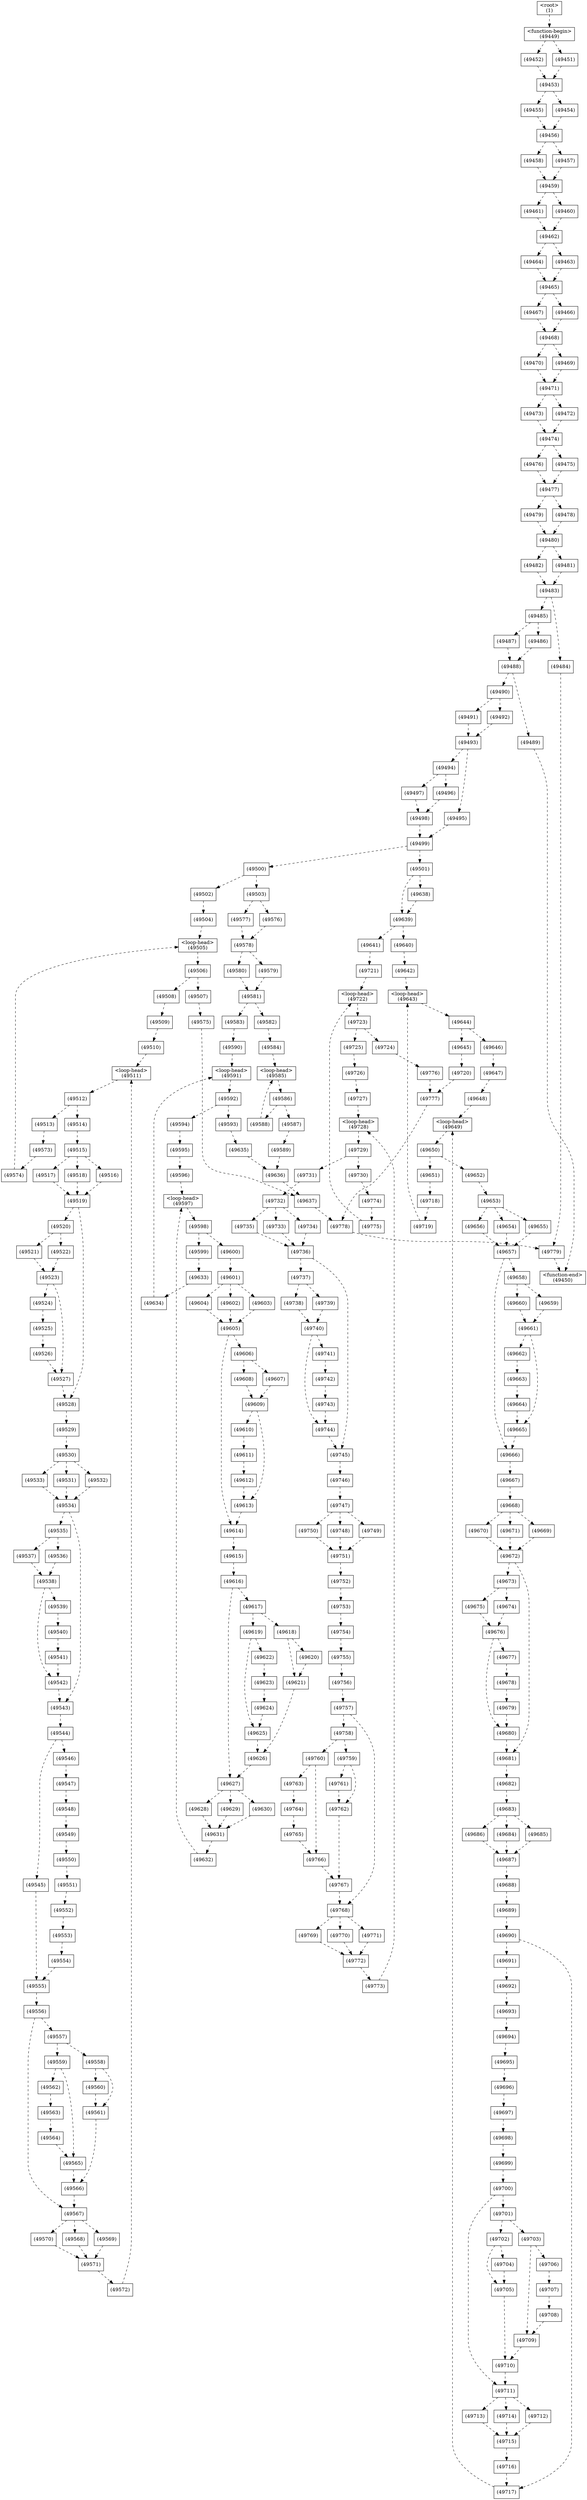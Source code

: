 digraph graphname {
n49779 [shape=box,label="(49779)"];
n49778 -> n49779[style="dashed"];
n49484 -> n49779[style="dashed"];
n49778 [shape=box,label="(49778)"];
n49777 -> n49778[style="dashed"];
n49637 -> n49778[style="dashed"];
n49777 [shape=box,label="(49777)"];
n49776 -> n49777[style="dashed"];
n49720 -> n49777[style="dashed"];
n49776 [shape=box,label="(49776)"];
n49724 -> n49776[style="dashed"];
n49775 [shape=box,label="(49775)"];
n49774 -> n49775[style="dashed"];
n49774 [shape=box,label="(49774)"];
n49730 -> n49774[style="dashed"];
n49773 [shape=box,label="(49773)"];
n49772 -> n49773[style="dashed"];
n49772 [shape=box,label="(49772)"];
n49769 -> n49772[style="dashed"];
n49770 -> n49772[style="dashed"];
n49771 -> n49772[style="dashed"];
n49771 [shape=box,label="(49771)"];
n49768 -> n49771[style="dashed"];
n49770 [shape=box,label="(49770)"];
n49768 -> n49770[style="dashed"];
n49769 [shape=box,label="(49769)"];
n49768 -> n49769[style="dashed"];
n49768 [shape=box,label="(49768)"];
n49767 -> n49768[style="dashed"];
n49757 -> n49768[style="dashed"];
n49767 [shape=box,label="(49767)"];
n49766 -> n49767[style="dashed"];
n49762 -> n49767[style="dashed"];
n49766 [shape=box,label="(49766)"];
n49765 -> n49766[style="dashed"];
n49760 -> n49766[style="dashed"];
n49765 [shape=box,label="(49765)"];
n49764 -> n49765[style="dashed"];
n49764 [shape=box,label="(49764)"];
n49763 -> n49764[style="dashed"];
n49763 [shape=box,label="(49763)"];
n49760 -> n49763[style="dashed"];
n49762 [shape=box,label="(49762)"];
n49761 -> n49762[style="dashed"];
n49759 -> n49762[style="dashed"];
n49761 [shape=box,label="(49761)"];
n49759 -> n49761[style="dashed"];
n49760 [shape=box,label="(49760)"];
n49758 -> n49760[style="dashed"];
n49759 [shape=box,label="(49759)"];
n49758 -> n49759[style="dashed"];
n49758 [shape=box,label="(49758)"];
n49757 -> n49758[style="dashed"];
n49757 [shape=box,label="(49757)"];
n49756 -> n49757[style="dashed"];
n49756 [shape=box,label="(49756)"];
n49755 -> n49756[style="dashed"];
n49755 [shape=box,label="(49755)"];
n49754 -> n49755[style="dashed"];
n49754 [shape=box,label="(49754)"];
n49753 -> n49754[style="dashed"];
n49753 [shape=box,label="(49753)"];
n49752 -> n49753[style="dashed"];
n49752 [shape=box,label="(49752)"];
n49751 -> n49752[style="dashed"];
n49751 [shape=box,label="(49751)"];
n49748 -> n49751[style="dashed"];
n49749 -> n49751[style="dashed"];
n49750 -> n49751[style="dashed"];
n49750 [shape=box,label="(49750)"];
n49747 -> n49750[style="dashed"];
n49749 [shape=box,label="(49749)"];
n49747 -> n49749[style="dashed"];
n49748 [shape=box,label="(49748)"];
n49747 -> n49748[style="dashed"];
n49747 [shape=box,label="(49747)"];
n49746 -> n49747[style="dashed"];
n49746 [shape=box,label="(49746)"];
n49745 -> n49746[style="dashed"];
n49745 [shape=box,label="(49745)"];
n49744 -> n49745[style="dashed"];
n49736 -> n49745[style="dashed"];
n49744 [shape=box,label="(49744)"];
n49743 -> n49744[style="dashed"];
n49740 -> n49744[style="dashed"];
n49743 [shape=box,label="(49743)"];
n49742 -> n49743[style="dashed"];
n49742 [shape=box,label="(49742)"];
n49741 -> n49742[style="dashed"];
n49741 [shape=box,label="(49741)"];
n49740 -> n49741[style="dashed"];
n49740 [shape=box,label="(49740)"];
n49739 -> n49740[style="dashed"];
n49738 -> n49740[style="dashed"];
n49739 [shape=box,label="(49739)"];
n49737 -> n49739[style="dashed"];
n49738 [shape=box,label="(49738)"];
n49737 -> n49738[style="dashed"];
n49737 [shape=box,label="(49737)"];
n49736 -> n49737[style="dashed"];
n49736 [shape=box,label="(49736)"];
n49733 -> n49736[style="dashed"];
n49734 -> n49736[style="dashed"];
n49735 -> n49736[style="dashed"];
n49735 [shape=box,label="(49735)"];
n49732 -> n49735[style="dashed"];
n49734 [shape=box,label="(49734)"];
n49732 -> n49734[style="dashed"];
n49733 [shape=box,label="(49733)"];
n49732 -> n49733[style="dashed"];
n49732 [shape=box,label="(49732)"];
n49731 -> n49732[style="dashed"];
n49731 [shape=box,label="(49731)"];
n49729 -> n49731[style="dashed"];
n49730 [shape=box,label="(49730)"];
n49729 -> n49730[style="dashed"];
n49729 [shape=box,label="(49729)"];
n49728 -> n49729[style="dashed"];
n49728 [shape=box,label="<loop-head>
(49728)"];
n49773 -> n49728[style="dashed"];
n49727 -> n49728[style="dashed"];
n49727 [shape=box,label="(49727)"];
n49726 -> n49727[style="dashed"];
n49726 [shape=box,label="(49726)"];
n49725 -> n49726[style="dashed"];
n49725 [shape=box,label="(49725)"];
n49723 -> n49725[style="dashed"];
n49724 [shape=box,label="(49724)"];
n49723 -> n49724[style="dashed"];
n49723 [shape=box,label="(49723)"];
n49722 -> n49723[style="dashed"];
n49722 [shape=box,label="<loop-head>
(49722)"];
n49775 -> n49722[style="dashed"];
n49721 -> n49722[style="dashed"];
n49721 [shape=box,label="(49721)"];
n49641 -> n49721[style="dashed"];
n49720 [shape=box,label="(49720)"];
n49645 -> n49720[style="dashed"];
n49719 [shape=box,label="(49719)"];
n49718 -> n49719[style="dashed"];
n49718 [shape=box,label="(49718)"];
n49651 -> n49718[style="dashed"];
n49717 [shape=box,label="(49717)"];
n49716 -> n49717[style="dashed"];
n49690 -> n49717[style="dashed"];
n49716 [shape=box,label="(49716)"];
n49715 -> n49716[style="dashed"];
n49715 [shape=box,label="(49715)"];
n49712 -> n49715[style="dashed"];
n49713 -> n49715[style="dashed"];
n49714 -> n49715[style="dashed"];
n49714 [shape=box,label="(49714)"];
n49711 -> n49714[style="dashed"];
n49713 [shape=box,label="(49713)"];
n49711 -> n49713[style="dashed"];
n49712 [shape=box,label="(49712)"];
n49711 -> n49712[style="dashed"];
n49711 [shape=box,label="(49711)"];
n49710 -> n49711[style="dashed"];
n49700 -> n49711[style="dashed"];
n49710 [shape=box,label="(49710)"];
n49709 -> n49710[style="dashed"];
n49705 -> n49710[style="dashed"];
n49709 [shape=box,label="(49709)"];
n49708 -> n49709[style="dashed"];
n49703 -> n49709[style="dashed"];
n49708 [shape=box,label="(49708)"];
n49707 -> n49708[style="dashed"];
n49707 [shape=box,label="(49707)"];
n49706 -> n49707[style="dashed"];
n49706 [shape=box,label="(49706)"];
n49703 -> n49706[style="dashed"];
n49705 [shape=box,label="(49705)"];
n49704 -> n49705[style="dashed"];
n49702 -> n49705[style="dashed"];
n49704 [shape=box,label="(49704)"];
n49702 -> n49704[style="dashed"];
n49703 [shape=box,label="(49703)"];
n49701 -> n49703[style="dashed"];
n49702 [shape=box,label="(49702)"];
n49701 -> n49702[style="dashed"];
n49701 [shape=box,label="(49701)"];
n49700 -> n49701[style="dashed"];
n49700 [shape=box,label="(49700)"];
n49699 -> n49700[style="dashed"];
n49699 [shape=box,label="(49699)"];
n49698 -> n49699[style="dashed"];
n49698 [shape=box,label="(49698)"];
n49697 -> n49698[style="dashed"];
n49697 [shape=box,label="(49697)"];
n49696 -> n49697[style="dashed"];
n49696 [shape=box,label="(49696)"];
n49695 -> n49696[style="dashed"];
n49695 [shape=box,label="(49695)"];
n49694 -> n49695[style="dashed"];
n49694 [shape=box,label="(49694)"];
n49693 -> n49694[style="dashed"];
n49693 [shape=box,label="(49693)"];
n49692 -> n49693[style="dashed"];
n49692 [shape=box,label="(49692)"];
n49691 -> n49692[style="dashed"];
n49691 [shape=box,label="(49691)"];
n49690 -> n49691[style="dashed"];
n49690 [shape=box,label="(49690)"];
n49689 -> n49690[style="dashed"];
n49689 [shape=box,label="(49689)"];
n49688 -> n49689[style="dashed"];
n49688 [shape=box,label="(49688)"];
n49687 -> n49688[style="dashed"];
n49687 [shape=box,label="(49687)"];
n49684 -> n49687[style="dashed"];
n49685 -> n49687[style="dashed"];
n49686 -> n49687[style="dashed"];
n49686 [shape=box,label="(49686)"];
n49683 -> n49686[style="dashed"];
n49685 [shape=box,label="(49685)"];
n49683 -> n49685[style="dashed"];
n49684 [shape=box,label="(49684)"];
n49683 -> n49684[style="dashed"];
n49683 [shape=box,label="(49683)"];
n49682 -> n49683[style="dashed"];
n49682 [shape=box,label="(49682)"];
n49681 -> n49682[style="dashed"];
n49681 [shape=box,label="(49681)"];
n49680 -> n49681[style="dashed"];
n49672 -> n49681[style="dashed"];
n49680 [shape=box,label="(49680)"];
n49679 -> n49680[style="dashed"];
n49676 -> n49680[style="dashed"];
n49679 [shape=box,label="(49679)"];
n49678 -> n49679[style="dashed"];
n49678 [shape=box,label="(49678)"];
n49677 -> n49678[style="dashed"];
n49677 [shape=box,label="(49677)"];
n49676 -> n49677[style="dashed"];
n49676 [shape=box,label="(49676)"];
n49675 -> n49676[style="dashed"];
n49674 -> n49676[style="dashed"];
n49675 [shape=box,label="(49675)"];
n49673 -> n49675[style="dashed"];
n49674 [shape=box,label="(49674)"];
n49673 -> n49674[style="dashed"];
n49673 [shape=box,label="(49673)"];
n49672 -> n49673[style="dashed"];
n49672 [shape=box,label="(49672)"];
n49669 -> n49672[style="dashed"];
n49670 -> n49672[style="dashed"];
n49671 -> n49672[style="dashed"];
n49671 [shape=box,label="(49671)"];
n49668 -> n49671[style="dashed"];
n49670 [shape=box,label="(49670)"];
n49668 -> n49670[style="dashed"];
n49669 [shape=box,label="(49669)"];
n49668 -> n49669[style="dashed"];
n49668 [shape=box,label="(49668)"];
n49667 -> n49668[style="dashed"];
n49667 [shape=box,label="(49667)"];
n49666 -> n49667[style="dashed"];
n49666 [shape=box,label="(49666)"];
n49665 -> n49666[style="dashed"];
n49657 -> n49666[style="dashed"];
n49665 [shape=box,label="(49665)"];
n49664 -> n49665[style="dashed"];
n49661 -> n49665[style="dashed"];
n49664 [shape=box,label="(49664)"];
n49663 -> n49664[style="dashed"];
n49663 [shape=box,label="(49663)"];
n49662 -> n49663[style="dashed"];
n49662 [shape=box,label="(49662)"];
n49661 -> n49662[style="dashed"];
n49661 [shape=box,label="(49661)"];
n49660 -> n49661[style="dashed"];
n49659 -> n49661[style="dashed"];
n49660 [shape=box,label="(49660)"];
n49658 -> n49660[style="dashed"];
n49659 [shape=box,label="(49659)"];
n49658 -> n49659[style="dashed"];
n49658 [shape=box,label="(49658)"];
n49657 -> n49658[style="dashed"];
n49657 [shape=box,label="(49657)"];
n49654 -> n49657[style="dashed"];
n49655 -> n49657[style="dashed"];
n49656 -> n49657[style="dashed"];
n49656 [shape=box,label="(49656)"];
n49653 -> n49656[style="dashed"];
n49655 [shape=box,label="(49655)"];
n49653 -> n49655[style="dashed"];
n49654 [shape=box,label="(49654)"];
n49653 -> n49654[style="dashed"];
n49653 [shape=box,label="(49653)"];
n49652 -> n49653[style="dashed"];
n49652 [shape=box,label="(49652)"];
n49650 -> n49652[style="dashed"];
n49651 [shape=box,label="(49651)"];
n49650 -> n49651[style="dashed"];
n49650 [shape=box,label="(49650)"];
n49649 -> n49650[style="dashed"];
n49649 [shape=box,label="<loop-head>
(49649)"];
n49717 -> n49649[style="dashed"];
n49648 -> n49649[style="dashed"];
n49648 [shape=box,label="(49648)"];
n49647 -> n49648[style="dashed"];
n49647 [shape=box,label="(49647)"];
n49646 -> n49647[style="dashed"];
n49646 [shape=box,label="(49646)"];
n49644 -> n49646[style="dashed"];
n49645 [shape=box,label="(49645)"];
n49644 -> n49645[style="dashed"];
n49644 [shape=box,label="(49644)"];
n49643 -> n49644[style="dashed"];
n49643 [shape=box,label="<loop-head>
(49643)"];
n49719 -> n49643[style="dashed"];
n49642 -> n49643[style="dashed"];
n49642 [shape=box,label="(49642)"];
n49640 -> n49642[style="dashed"];
n49641 [shape=box,label="(49641)"];
n49639 -> n49641[style="dashed"];
n49640 [shape=box,label="(49640)"];
n49639 -> n49640[style="dashed"];
n49639 [shape=box,label="(49639)"];
n49638 -> n49639[style="dashed"];
n49501 -> n49639[style="dashed"];
n49638 [shape=box,label="(49638)"];
n49501 -> n49638[style="dashed"];
n49637 [shape=box,label="(49637)"];
n49636 -> n49637[style="dashed"];
n49575 -> n49637[style="dashed"];
n49636 [shape=box,label="(49636)"];
n49635 -> n49636[style="dashed"];
n49589 -> n49636[style="dashed"];
n49635 [shape=box,label="(49635)"];
n49593 -> n49635[style="dashed"];
n49634 [shape=box,label="(49634)"];
n49633 -> n49634[style="dashed"];
n49633 [shape=box,label="(49633)"];
n49599 -> n49633[style="dashed"];
n49632 [shape=box,label="(49632)"];
n49631 -> n49632[style="dashed"];
n49631 [shape=box,label="(49631)"];
n49628 -> n49631[style="dashed"];
n49629 -> n49631[style="dashed"];
n49630 -> n49631[style="dashed"];
n49630 [shape=box,label="(49630)"];
n49627 -> n49630[style="dashed"];
n49629 [shape=box,label="(49629)"];
n49627 -> n49629[style="dashed"];
n49628 [shape=box,label="(49628)"];
n49627 -> n49628[style="dashed"];
n49627 [shape=box,label="(49627)"];
n49626 -> n49627[style="dashed"];
n49616 -> n49627[style="dashed"];
n49626 [shape=box,label="(49626)"];
n49625 -> n49626[style="dashed"];
n49621 -> n49626[style="dashed"];
n49625 [shape=box,label="(49625)"];
n49624 -> n49625[style="dashed"];
n49619 -> n49625[style="dashed"];
n49624 [shape=box,label="(49624)"];
n49623 -> n49624[style="dashed"];
n49623 [shape=box,label="(49623)"];
n49622 -> n49623[style="dashed"];
n49622 [shape=box,label="(49622)"];
n49619 -> n49622[style="dashed"];
n49621 [shape=box,label="(49621)"];
n49620 -> n49621[style="dashed"];
n49618 -> n49621[style="dashed"];
n49620 [shape=box,label="(49620)"];
n49618 -> n49620[style="dashed"];
n49619 [shape=box,label="(49619)"];
n49617 -> n49619[style="dashed"];
n49618 [shape=box,label="(49618)"];
n49617 -> n49618[style="dashed"];
n49617 [shape=box,label="(49617)"];
n49616 -> n49617[style="dashed"];
n49616 [shape=box,label="(49616)"];
n49615 -> n49616[style="dashed"];
n49615 [shape=box,label="(49615)"];
n49614 -> n49615[style="dashed"];
n49614 [shape=box,label="(49614)"];
n49613 -> n49614[style="dashed"];
n49605 -> n49614[style="dashed"];
n49613 [shape=box,label="(49613)"];
n49612 -> n49613[style="dashed"];
n49609 -> n49613[style="dashed"];
n49612 [shape=box,label="(49612)"];
n49611 -> n49612[style="dashed"];
n49611 [shape=box,label="(49611)"];
n49610 -> n49611[style="dashed"];
n49610 [shape=box,label="(49610)"];
n49609 -> n49610[style="dashed"];
n49609 [shape=box,label="(49609)"];
n49608 -> n49609[style="dashed"];
n49607 -> n49609[style="dashed"];
n49608 [shape=box,label="(49608)"];
n49606 -> n49608[style="dashed"];
n49607 [shape=box,label="(49607)"];
n49606 -> n49607[style="dashed"];
n49606 [shape=box,label="(49606)"];
n49605 -> n49606[style="dashed"];
n49605 [shape=box,label="(49605)"];
n49602 -> n49605[style="dashed"];
n49603 -> n49605[style="dashed"];
n49604 -> n49605[style="dashed"];
n49604 [shape=box,label="(49604)"];
n49601 -> n49604[style="dashed"];
n49603 [shape=box,label="(49603)"];
n49601 -> n49603[style="dashed"];
n49602 [shape=box,label="(49602)"];
n49601 -> n49602[style="dashed"];
n49601 [shape=box,label="(49601)"];
n49600 -> n49601[style="dashed"];
n49600 [shape=box,label="(49600)"];
n49598 -> n49600[style="dashed"];
n49599 [shape=box,label="(49599)"];
n49598 -> n49599[style="dashed"];
n49598 [shape=box,label="(49598)"];
n49597 -> n49598[style="dashed"];
n49597 [shape=box,label="<loop-head>
(49597)"];
n49632 -> n49597[style="dashed"];
n49596 -> n49597[style="dashed"];
n49596 [shape=box,label="(49596)"];
n49595 -> n49596[style="dashed"];
n49595 [shape=box,label="(49595)"];
n49594 -> n49595[style="dashed"];
n49594 [shape=box,label="(49594)"];
n49592 -> n49594[style="dashed"];
n49593 [shape=box,label="(49593)"];
n49592 -> n49593[style="dashed"];
n49592 [shape=box,label="(49592)"];
n49591 -> n49592[style="dashed"];
n49591 [shape=box,label="<loop-head>
(49591)"];
n49634 -> n49591[style="dashed"];
n49590 -> n49591[style="dashed"];
n49590 [shape=box,label="(49590)"];
n49583 -> n49590[style="dashed"];
n49589 [shape=box,label="(49589)"];
n49587 -> n49589[style="dashed"];
n49588 [shape=box,label="(49588)"];
n49586 -> n49588[style="dashed"];
n49587 [shape=box,label="(49587)"];
n49586 -> n49587[style="dashed"];
n49586 [shape=box,label="(49586)"];
n49585 -> n49586[style="dashed"];
n49585 [shape=box,label="<loop-head>
(49585)"];
n49588 -> n49585[style="dashed"];
n49584 -> n49585[style="dashed"];
n49584 [shape=box,label="(49584)"];
n49582 -> n49584[style="dashed"];
n49583 [shape=box,label="(49583)"];
n49581 -> n49583[style="dashed"];
n49582 [shape=box,label="(49582)"];
n49581 -> n49582[style="dashed"];
n49581 [shape=box,label="(49581)"];
n49580 -> n49581[style="dashed"];
n49579 -> n49581[style="dashed"];
n49580 [shape=box,label="(49580)"];
n49578 -> n49580[style="dashed"];
n49579 [shape=box,label="(49579)"];
n49578 -> n49579[style="dashed"];
n49578 [shape=box,label="(49578)"];
n49577 -> n49578[style="dashed"];
n49576 -> n49578[style="dashed"];
n49577 [shape=box,label="(49577)"];
n49503 -> n49577[style="dashed"];
n49576 [shape=box,label="(49576)"];
n49503 -> n49576[style="dashed"];
n49575 [shape=box,label="(49575)"];
n49507 -> n49575[style="dashed"];
n49574 [shape=box,label="(49574)"];
n49573 -> n49574[style="dashed"];
n49573 [shape=box,label="(49573)"];
n49513 -> n49573[style="dashed"];
n49572 [shape=box,label="(49572)"];
n49571 -> n49572[style="dashed"];
n49571 [shape=box,label="(49571)"];
n49568 -> n49571[style="dashed"];
n49569 -> n49571[style="dashed"];
n49570 -> n49571[style="dashed"];
n49570 [shape=box,label="(49570)"];
n49567 -> n49570[style="dashed"];
n49569 [shape=box,label="(49569)"];
n49567 -> n49569[style="dashed"];
n49568 [shape=box,label="(49568)"];
n49567 -> n49568[style="dashed"];
n49567 [shape=box,label="(49567)"];
n49566 -> n49567[style="dashed"];
n49556 -> n49567[style="dashed"];
n49566 [shape=box,label="(49566)"];
n49565 -> n49566[style="dashed"];
n49561 -> n49566[style="dashed"];
n49565 [shape=box,label="(49565)"];
n49564 -> n49565[style="dashed"];
n49559 -> n49565[style="dashed"];
n49564 [shape=box,label="(49564)"];
n49563 -> n49564[style="dashed"];
n49563 [shape=box,label="(49563)"];
n49562 -> n49563[style="dashed"];
n49562 [shape=box,label="(49562)"];
n49559 -> n49562[style="dashed"];
n49561 [shape=box,label="(49561)"];
n49560 -> n49561[style="dashed"];
n49558 -> n49561[style="dashed"];
n49560 [shape=box,label="(49560)"];
n49558 -> n49560[style="dashed"];
n49559 [shape=box,label="(49559)"];
n49557 -> n49559[style="dashed"];
n49558 [shape=box,label="(49558)"];
n49557 -> n49558[style="dashed"];
n49557 [shape=box,label="(49557)"];
n49556 -> n49557[style="dashed"];
n49556 [shape=box,label="(49556)"];
n49555 -> n49556[style="dashed"];
n49555 [shape=box,label="(49555)"];
n49554 -> n49555[style="dashed"];
n49545 -> n49555[style="dashed"];
n49554 [shape=box,label="(49554)"];
n49553 -> n49554[style="dashed"];
n49553 [shape=box,label="(49553)"];
n49552 -> n49553[style="dashed"];
n49552 [shape=box,label="(49552)"];
n49551 -> n49552[style="dashed"];
n49551 [shape=box,label="(49551)"];
n49550 -> n49551[style="dashed"];
n49550 [shape=box,label="(49550)"];
n49549 -> n49550[style="dashed"];
n49549 [shape=box,label="(49549)"];
n49548 -> n49549[style="dashed"];
n49548 [shape=box,label="(49548)"];
n49547 -> n49548[style="dashed"];
n49547 [shape=box,label="(49547)"];
n49546 -> n49547[style="dashed"];
n49546 [shape=box,label="(49546)"];
n49544 -> n49546[style="dashed"];
n49545 [shape=box,label="(49545)"];
n49544 -> n49545[style="dashed"];
n49544 [shape=box,label="(49544)"];
n49543 -> n49544[style="dashed"];
n49543 [shape=box,label="(49543)"];
n49542 -> n49543[style="dashed"];
n49534 -> n49543[style="dashed"];
n49542 [shape=box,label="(49542)"];
n49541 -> n49542[style="dashed"];
n49538 -> n49542[style="dashed"];
n49541 [shape=box,label="(49541)"];
n49540 -> n49541[style="dashed"];
n49540 [shape=box,label="(49540)"];
n49539 -> n49540[style="dashed"];
n49539 [shape=box,label="(49539)"];
n49538 -> n49539[style="dashed"];
n49538 [shape=box,label="(49538)"];
n49537 -> n49538[style="dashed"];
n49536 -> n49538[style="dashed"];
n49537 [shape=box,label="(49537)"];
n49535 -> n49537[style="dashed"];
n49536 [shape=box,label="(49536)"];
n49535 -> n49536[style="dashed"];
n49535 [shape=box,label="(49535)"];
n49534 -> n49535[style="dashed"];
n49534 [shape=box,label="(49534)"];
n49531 -> n49534[style="dashed"];
n49532 -> n49534[style="dashed"];
n49533 -> n49534[style="dashed"];
n49533 [shape=box,label="(49533)"];
n49530 -> n49533[style="dashed"];
n49532 [shape=box,label="(49532)"];
n49530 -> n49532[style="dashed"];
n49531 [shape=box,label="(49531)"];
n49530 -> n49531[style="dashed"];
n49530 [shape=box,label="(49530)"];
n49529 -> n49530[style="dashed"];
n49529 [shape=box,label="(49529)"];
n49528 -> n49529[style="dashed"];
n49528 [shape=box,label="(49528)"];
n49527 -> n49528[style="dashed"];
n49519 -> n49528[style="dashed"];
n49527 [shape=box,label="(49527)"];
n49526 -> n49527[style="dashed"];
n49523 -> n49527[style="dashed"];
n49526 [shape=box,label="(49526)"];
n49525 -> n49526[style="dashed"];
n49525 [shape=box,label="(49525)"];
n49524 -> n49525[style="dashed"];
n49524 [shape=box,label="(49524)"];
n49523 -> n49524[style="dashed"];
n49523 [shape=box,label="(49523)"];
n49522 -> n49523[style="dashed"];
n49521 -> n49523[style="dashed"];
n49522 [shape=box,label="(49522)"];
n49520 -> n49522[style="dashed"];
n49521 [shape=box,label="(49521)"];
n49520 -> n49521[style="dashed"];
n49520 [shape=box,label="(49520)"];
n49519 -> n49520[style="dashed"];
n49519 [shape=box,label="(49519)"];
n49516 -> n49519[style="dashed"];
n49517 -> n49519[style="dashed"];
n49518 -> n49519[style="dashed"];
n49518 [shape=box,label="(49518)"];
n49515 -> n49518[style="dashed"];
n49517 [shape=box,label="(49517)"];
n49515 -> n49517[style="dashed"];
n49516 [shape=box,label="(49516)"];
n49515 -> n49516[style="dashed"];
n49515 [shape=box,label="(49515)"];
n49514 -> n49515[style="dashed"];
n49514 [shape=box,label="(49514)"];
n49512 -> n49514[style="dashed"];
n49513 [shape=box,label="(49513)"];
n49512 -> n49513[style="dashed"];
n49512 [shape=box,label="(49512)"];
n49511 -> n49512[style="dashed"];
n49511 [shape=box,label="<loop-head>
(49511)"];
n49572 -> n49511[style="dashed"];
n49510 -> n49511[style="dashed"];
n49510 [shape=box,label="(49510)"];
n49509 -> n49510[style="dashed"];
n49509 [shape=box,label="(49509)"];
n49508 -> n49509[style="dashed"];
n49508 [shape=box,label="(49508)"];
n49506 -> n49508[style="dashed"];
n49507 [shape=box,label="(49507)"];
n49506 -> n49507[style="dashed"];
n49506 [shape=box,label="(49506)"];
n49505 -> n49506[style="dashed"];
n49505 [shape=box,label="<loop-head>
(49505)"];
n49574 -> n49505[style="dashed"];
n49504 -> n49505[style="dashed"];
n49504 [shape=box,label="(49504)"];
n49502 -> n49504[style="dashed"];
n49503 [shape=box,label="(49503)"];
n49500 -> n49503[style="dashed"];
n49502 [shape=box,label="(49502)"];
n49500 -> n49502[style="dashed"];
n49501 [shape=box,label="(49501)"];
n49499 -> n49501[style="dashed"];
n49500 [shape=box,label="(49500)"];
n49499 -> n49500[style="dashed"];
n49499 [shape=box,label="(49499)"];
n49495 -> n49499[style="dashed"];
n49498 -> n49499[style="dashed"];
n49498 [shape=box,label="(49498)"];
n49497 -> n49498[style="dashed"];
n49496 -> n49498[style="dashed"];
n49497 [shape=box,label="(49497)"];
n49494 -> n49497[style="dashed"];
n49496 [shape=box,label="(49496)"];
n49494 -> n49496[style="dashed"];
n49495 [shape=box,label="(49495)"];
n49493 -> n49495[style="dashed"];
n49494 [shape=box,label="(49494)"];
n49493 -> n49494[style="dashed"];
n49493 [shape=box,label="(49493)"];
n49492 -> n49493[style="dashed"];
n49491 -> n49493[style="dashed"];
n49492 [shape=box,label="(49492)"];
n49490 -> n49492[style="dashed"];
n49491 [shape=box,label="(49491)"];
n49490 -> n49491[style="dashed"];
n49490 [shape=box,label="(49490)"];
n49488 -> n49490[style="dashed"];
n49489 [shape=box,label="(49489)"];
n49488 -> n49489[style="dashed"];
n49488 [shape=box,label="(49488)"];
n49487 -> n49488[style="dashed"];
n49486 -> n49488[style="dashed"];
n49487 [shape=box,label="(49487)"];
n49485 -> n49487[style="dashed"];
n49486 [shape=box,label="(49486)"];
n49485 -> n49486[style="dashed"];
n49485 [shape=box,label="(49485)"];
n49483 -> n49485[style="dashed"];
n49484 [shape=box,label="(49484)"];
n49483 -> n49484[style="dashed"];
n49483 [shape=box,label="(49483)"];
n49482 -> n49483[style="dashed"];
n49481 -> n49483[style="dashed"];
n49482 [shape=box,label="(49482)"];
n49480 -> n49482[style="dashed"];
n49481 [shape=box,label="(49481)"];
n49480 -> n49481[style="dashed"];
n49480 [shape=box,label="(49480)"];
n49479 -> n49480[style="dashed"];
n49478 -> n49480[style="dashed"];
n49479 [shape=box,label="(49479)"];
n49477 -> n49479[style="dashed"];
n49478 [shape=box,label="(49478)"];
n49477 -> n49478[style="dashed"];
n49477 [shape=box,label="(49477)"];
n49476 -> n49477[style="dashed"];
n49475 -> n49477[style="dashed"];
n49476 [shape=box,label="(49476)"];
n49474 -> n49476[style="dashed"];
n49475 [shape=box,label="(49475)"];
n49474 -> n49475[style="dashed"];
n49474 [shape=box,label="(49474)"];
n49473 -> n49474[style="dashed"];
n49472 -> n49474[style="dashed"];
n49473 [shape=box,label="(49473)"];
n49471 -> n49473[style="dashed"];
n49472 [shape=box,label="(49472)"];
n49471 -> n49472[style="dashed"];
n49471 [shape=box,label="(49471)"];
n49470 -> n49471[style="dashed"];
n49469 -> n49471[style="dashed"];
n49470 [shape=box,label="(49470)"];
n49468 -> n49470[style="dashed"];
n49469 [shape=box,label="(49469)"];
n49468 -> n49469[style="dashed"];
n49468 [shape=box,label="(49468)"];
n49467 -> n49468[style="dashed"];
n49466 -> n49468[style="dashed"];
n49467 [shape=box,label="(49467)"];
n49465 -> n49467[style="dashed"];
n49466 [shape=box,label="(49466)"];
n49465 -> n49466[style="dashed"];
n49465 [shape=box,label="(49465)"];
n49464 -> n49465[style="dashed"];
n49463 -> n49465[style="dashed"];
n49464 [shape=box,label="(49464)"];
n49462 -> n49464[style="dashed"];
n49463 [shape=box,label="(49463)"];
n49462 -> n49463[style="dashed"];
n49462 [shape=box,label="(49462)"];
n49461 -> n49462[style="dashed"];
n49460 -> n49462[style="dashed"];
n49461 [shape=box,label="(49461)"];
n49459 -> n49461[style="dashed"];
n49460 [shape=box,label="(49460)"];
n49459 -> n49460[style="dashed"];
n49459 [shape=box,label="(49459)"];
n49458 -> n49459[style="dashed"];
n49457 -> n49459[style="dashed"];
n49458 [shape=box,label="(49458)"];
n49456 -> n49458[style="dashed"];
n49457 [shape=box,label="(49457)"];
n49456 -> n49457[style="dashed"];
n49456 [shape=box,label="(49456)"];
n49455 -> n49456[style="dashed"];
n49454 -> n49456[style="dashed"];
n49455 [shape=box,label="(49455)"];
n49453 -> n49455[style="dashed"];
n49454 [shape=box,label="(49454)"];
n49453 -> n49454[style="dashed"];
n49453 [shape=box,label="(49453)"];
n49452 -> n49453[style="dashed"];
n49451 -> n49453[style="dashed"];
n49452 [shape=box,label="(49452)"];
n49449 -> n49452[style="dashed"];
n49451 [shape=box,label="(49451)"];
n49449 -> n49451[style="dashed"];
n49450 [shape=box,label="<function-end>
(49450)"];
n49779 -> n49450[style="dashed"];
n49489 -> n49450[style="dashed"];
n49449 [shape=box,label="<function-begin>
(49449)"];
n1 -> n49449[style="dashed"];
n1 [shape=box,label="<root>
(1)"];
}

